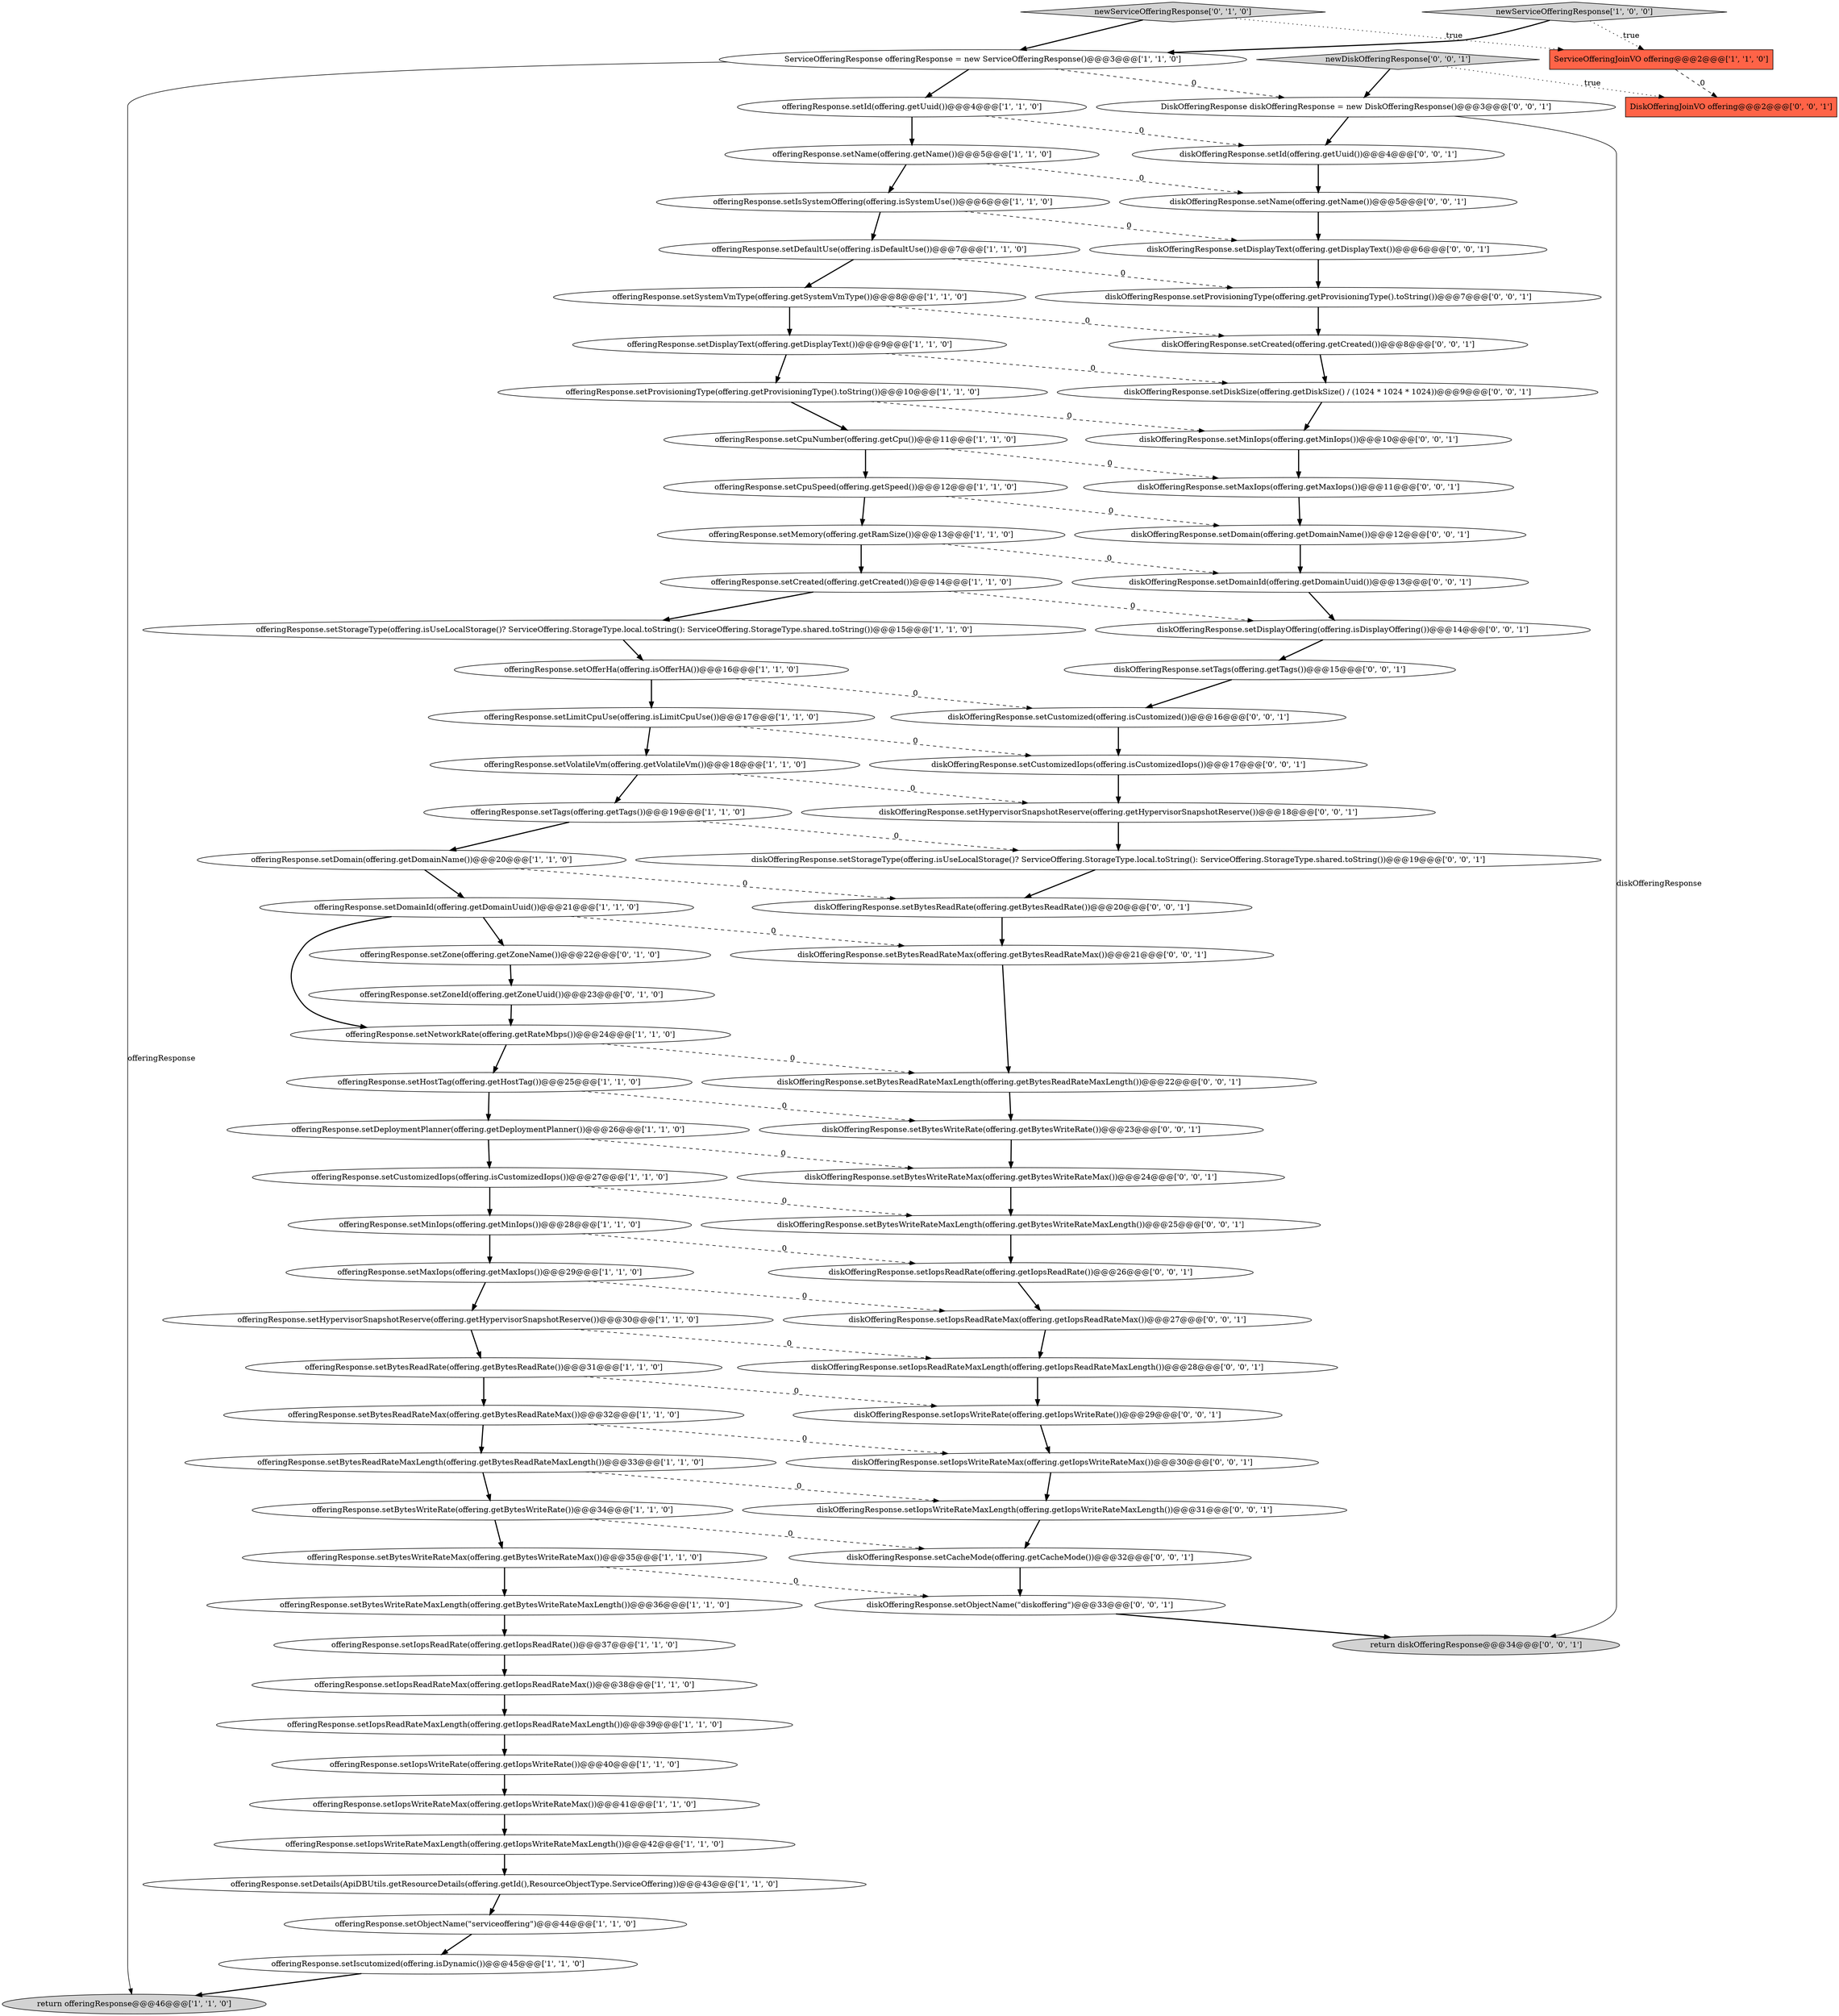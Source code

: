 digraph {
18 [style = filled, label = "offeringResponse.setCpuNumber(offering.getCpu())@@@11@@@['1', '1', '0']", fillcolor = white, shape = ellipse image = "AAA0AAABBB1BBB"];
52 [style = filled, label = "diskOfferingResponse.setDisplayText(offering.getDisplayText())@@@6@@@['0', '0', '1']", fillcolor = white, shape = ellipse image = "AAA0AAABBB3BBB"];
13 [style = filled, label = "offeringResponse.setIopsReadRate(offering.getIopsReadRate())@@@37@@@['1', '1', '0']", fillcolor = white, shape = ellipse image = "AAA0AAABBB1BBB"];
24 [style = filled, label = "offeringResponse.setBytesWriteRate(offering.getBytesWriteRate())@@@34@@@['1', '1', '0']", fillcolor = white, shape = ellipse image = "AAA0AAABBB1BBB"];
34 [style = filled, label = "offeringResponse.setCpuSpeed(offering.getSpeed())@@@12@@@['1', '1', '0']", fillcolor = white, shape = ellipse image = "AAA0AAABBB1BBB"];
47 [style = filled, label = "diskOfferingResponse.setMaxIops(offering.getMaxIops())@@@11@@@['0', '0', '1']", fillcolor = white, shape = ellipse image = "AAA0AAABBB3BBB"];
67 [style = filled, label = "diskOfferingResponse.setCacheMode(offering.getCacheMode())@@@32@@@['0', '0', '1']", fillcolor = white, shape = ellipse image = "AAA0AAABBB3BBB"];
8 [style = filled, label = "offeringResponse.setDeploymentPlanner(offering.getDeploymentPlanner())@@@26@@@['1', '1', '0']", fillcolor = white, shape = ellipse image = "AAA0AAABBB1BBB"];
7 [style = filled, label = "offeringResponse.setVolatileVm(offering.getVolatileVm())@@@18@@@['1', '1', '0']", fillcolor = white, shape = ellipse image = "AAA0AAABBB1BBB"];
73 [style = filled, label = "diskOfferingResponse.setIopsReadRate(offering.getIopsReadRate())@@@26@@@['0', '0', '1']", fillcolor = white, shape = ellipse image = "AAA0AAABBB3BBB"];
77 [style = filled, label = "diskOfferingResponse.setStorageType(offering.isUseLocalStorage()? ServiceOffering.StorageType.local.toString(): ServiceOffering.StorageType.shared.toString())@@@19@@@['0', '0', '1']", fillcolor = white, shape = ellipse image = "AAA0AAABBB3BBB"];
49 [style = filled, label = "diskOfferingResponse.setId(offering.getUuid())@@@4@@@['0', '0', '1']", fillcolor = white, shape = ellipse image = "AAA0AAABBB3BBB"];
65 [style = filled, label = "diskOfferingResponse.setName(offering.getName())@@@5@@@['0', '0', '1']", fillcolor = white, shape = ellipse image = "AAA0AAABBB3BBB"];
25 [style = filled, label = "offeringResponse.setIopsWriteRateMax(offering.getIopsWriteRateMax())@@@41@@@['1', '1', '0']", fillcolor = white, shape = ellipse image = "AAA0AAABBB1BBB"];
40 [style = filled, label = "offeringResponse.setSystemVmType(offering.getSystemVmType())@@@8@@@['1', '1', '0']", fillcolor = white, shape = ellipse image = "AAA0AAABBB1BBB"];
5 [style = filled, label = "offeringResponse.setObjectName(\"serviceoffering\")@@@44@@@['1', '1', '0']", fillcolor = white, shape = ellipse image = "AAA0AAABBB1BBB"];
20 [style = filled, label = "offeringResponse.setIopsReadRateMax(offering.getIopsReadRateMax())@@@38@@@['1', '1', '0']", fillcolor = white, shape = ellipse image = "AAA0AAABBB1BBB"];
41 [style = filled, label = "offeringResponse.setBytesReadRateMax(offering.getBytesReadRateMax())@@@32@@@['1', '1', '0']", fillcolor = white, shape = ellipse image = "AAA0AAABBB1BBB"];
53 [style = filled, label = "diskOfferingResponse.setDisplayOffering(offering.isDisplayOffering())@@@14@@@['0', '0', '1']", fillcolor = white, shape = ellipse image = "AAA0AAABBB3BBB"];
60 [style = filled, label = "diskOfferingResponse.setProvisioningType(offering.getProvisioningType().toString())@@@7@@@['0', '0', '1']", fillcolor = white, shape = ellipse image = "AAA0AAABBB3BBB"];
17 [style = filled, label = "offeringResponse.setDetails(ApiDBUtils.getResourceDetails(offering.getId(),ResourceObjectType.ServiceOffering))@@@43@@@['1', '1', '0']", fillcolor = white, shape = ellipse image = "AAA0AAABBB1BBB"];
66 [style = filled, label = "diskOfferingResponse.setIopsWriteRate(offering.getIopsWriteRate())@@@29@@@['0', '0', '1']", fillcolor = white, shape = ellipse image = "AAA0AAABBB3BBB"];
22 [style = filled, label = "offeringResponse.setCustomizedIops(offering.isCustomizedIops())@@@27@@@['1', '1', '0']", fillcolor = white, shape = ellipse image = "AAA0AAABBB1BBB"];
58 [style = filled, label = "diskOfferingResponse.setIopsWriteRateMaxLength(offering.getIopsWriteRateMaxLength())@@@31@@@['0', '0', '1']", fillcolor = white, shape = ellipse image = "AAA0AAABBB3BBB"];
16 [style = filled, label = "offeringResponse.setTags(offering.getTags())@@@19@@@['1', '1', '0']", fillcolor = white, shape = ellipse image = "AAA0AAABBB1BBB"];
12 [style = filled, label = "offeringResponse.setBytesWriteRateMaxLength(offering.getBytesWriteRateMaxLength())@@@36@@@['1', '1', '0']", fillcolor = white, shape = ellipse image = "AAA0AAABBB1BBB"];
29 [style = filled, label = "return offeringResponse@@@46@@@['1', '1', '0']", fillcolor = lightgray, shape = ellipse image = "AAA0AAABBB1BBB"];
43 [style = filled, label = "offeringResponse.setMinIops(offering.getMinIops())@@@28@@@['1', '1', '0']", fillcolor = white, shape = ellipse image = "AAA0AAABBB1BBB"];
6 [style = filled, label = "offeringResponse.setLimitCpuUse(offering.isLimitCpuUse())@@@17@@@['1', '1', '0']", fillcolor = white, shape = ellipse image = "AAA0AAABBB1BBB"];
59 [style = filled, label = "return diskOfferingResponse@@@34@@@['0', '0', '1']", fillcolor = lightgray, shape = ellipse image = "AAA0AAABBB3BBB"];
62 [style = filled, label = "diskOfferingResponse.setCustomizedIops(offering.isCustomizedIops())@@@17@@@['0', '0', '1']", fillcolor = white, shape = ellipse image = "AAA0AAABBB3BBB"];
64 [style = filled, label = "diskOfferingResponse.setBytesReadRate(offering.getBytesReadRate())@@@20@@@['0', '0', '1']", fillcolor = white, shape = ellipse image = "AAA0AAABBB3BBB"];
69 [style = filled, label = "diskOfferingResponse.setIopsReadRateMax(offering.getIopsReadRateMax())@@@27@@@['0', '0', '1']", fillcolor = white, shape = ellipse image = "AAA0AAABBB3BBB"];
48 [style = filled, label = "diskOfferingResponse.setBytesWriteRateMaxLength(offering.getBytesWriteRateMaxLength())@@@25@@@['0', '0', '1']", fillcolor = white, shape = ellipse image = "AAA0AAABBB3BBB"];
61 [style = filled, label = "DiskOfferingResponse diskOfferingResponse = new DiskOfferingResponse()@@@3@@@['0', '0', '1']", fillcolor = white, shape = ellipse image = "AAA0AAABBB3BBB"];
63 [style = filled, label = "diskOfferingResponse.setHypervisorSnapshotReserve(offering.getHypervisorSnapshotReserve())@@@18@@@['0', '0', '1']", fillcolor = white, shape = ellipse image = "AAA0AAABBB3BBB"];
72 [style = filled, label = "diskOfferingResponse.setDiskSize(offering.getDiskSize() / (1024 * 1024 * 1024))@@@9@@@['0', '0', '1']", fillcolor = white, shape = ellipse image = "AAA0AAABBB3BBB"];
45 [style = filled, label = "newServiceOfferingResponse['0', '1', '0']", fillcolor = lightgray, shape = diamond image = "AAA0AAABBB2BBB"];
50 [style = filled, label = "diskOfferingResponse.setBytesWriteRate(offering.getBytesWriteRate())@@@23@@@['0', '0', '1']", fillcolor = white, shape = ellipse image = "AAA0AAABBB3BBB"];
19 [style = filled, label = "offeringResponse.setBytesReadRate(offering.getBytesReadRate())@@@31@@@['1', '1', '0']", fillcolor = white, shape = ellipse image = "AAA0AAABBB1BBB"];
76 [style = filled, label = "diskOfferingResponse.setBytesWriteRateMax(offering.getBytesWriteRateMax())@@@24@@@['0', '0', '1']", fillcolor = white, shape = ellipse image = "AAA0AAABBB3BBB"];
57 [style = filled, label = "diskOfferingResponse.setDomain(offering.getDomainName())@@@12@@@['0', '0', '1']", fillcolor = white, shape = ellipse image = "AAA0AAABBB3BBB"];
80 [style = filled, label = "diskOfferingResponse.setIopsWriteRateMax(offering.getIopsWriteRateMax())@@@30@@@['0', '0', '1']", fillcolor = white, shape = ellipse image = "AAA0AAABBB3BBB"];
79 [style = filled, label = "diskOfferingResponse.setBytesReadRateMaxLength(offering.getBytesReadRateMaxLength())@@@22@@@['0', '0', '1']", fillcolor = white, shape = ellipse image = "AAA0AAABBB3BBB"];
15 [style = filled, label = "offeringResponse.setDomain(offering.getDomainName())@@@20@@@['1', '1', '0']", fillcolor = white, shape = ellipse image = "AAA0AAABBB1BBB"];
39 [style = filled, label = "offeringResponse.setName(offering.getName())@@@5@@@['1', '1', '0']", fillcolor = white, shape = ellipse image = "AAA0AAABBB1BBB"];
0 [style = filled, label = "offeringResponse.setHypervisorSnapshotReserve(offering.getHypervisorSnapshotReserve())@@@30@@@['1', '1', '0']", fillcolor = white, shape = ellipse image = "AAA0AAABBB1BBB"];
42 [style = filled, label = "offeringResponse.setStorageType(offering.isUseLocalStorage()? ServiceOffering.StorageType.local.toString(): ServiceOffering.StorageType.shared.toString())@@@15@@@['1', '1', '0']", fillcolor = white, shape = ellipse image = "AAA0AAABBB1BBB"];
75 [style = filled, label = "diskOfferingResponse.setObjectName(\"diskoffering\")@@@33@@@['0', '0', '1']", fillcolor = white, shape = ellipse image = "AAA0AAABBB3BBB"];
26 [style = filled, label = "offeringResponse.setBytesWriteRateMax(offering.getBytesWriteRateMax())@@@35@@@['1', '1', '0']", fillcolor = white, shape = ellipse image = "AAA0AAABBB1BBB"];
71 [style = filled, label = "diskOfferingResponse.setTags(offering.getTags())@@@15@@@['0', '0', '1']", fillcolor = white, shape = ellipse image = "AAA0AAABBB3BBB"];
4 [style = filled, label = "offeringResponse.setHostTag(offering.getHostTag())@@@25@@@['1', '1', '0']", fillcolor = white, shape = ellipse image = "AAA0AAABBB1BBB"];
32 [style = filled, label = "offeringResponse.setMaxIops(offering.getMaxIops())@@@29@@@['1', '1', '0']", fillcolor = white, shape = ellipse image = "AAA0AAABBB1BBB"];
28 [style = filled, label = "offeringResponse.setDomainId(offering.getDomainUuid())@@@21@@@['1', '1', '0']", fillcolor = white, shape = ellipse image = "AAA0AAABBB1BBB"];
21 [style = filled, label = "offeringResponse.setIsSystemOffering(offering.isSystemUse())@@@6@@@['1', '1', '0']", fillcolor = white, shape = ellipse image = "AAA0AAABBB1BBB"];
11 [style = filled, label = "offeringResponse.setIopsWriteRate(offering.getIopsWriteRate())@@@40@@@['1', '1', '0']", fillcolor = white, shape = ellipse image = "AAA0AAABBB1BBB"];
56 [style = filled, label = "diskOfferingResponse.setCreated(offering.getCreated())@@@8@@@['0', '0', '1']", fillcolor = white, shape = ellipse image = "AAA0AAABBB3BBB"];
55 [style = filled, label = "newDiskOfferingResponse['0', '0', '1']", fillcolor = lightgray, shape = diamond image = "AAA0AAABBB3BBB"];
9 [style = filled, label = "newServiceOfferingResponse['1', '0', '0']", fillcolor = lightgray, shape = diamond image = "AAA0AAABBB1BBB"];
46 [style = filled, label = "offeringResponse.setZone(offering.getZoneName())@@@22@@@['0', '1', '0']", fillcolor = white, shape = ellipse image = "AAA1AAABBB2BBB"];
36 [style = filled, label = "offeringResponse.setBytesReadRateMaxLength(offering.getBytesReadRateMaxLength())@@@33@@@['1', '1', '0']", fillcolor = white, shape = ellipse image = "AAA0AAABBB1BBB"];
54 [style = filled, label = "diskOfferingResponse.setCustomized(offering.isCustomized())@@@16@@@['0', '0', '1']", fillcolor = white, shape = ellipse image = "AAA0AAABBB3BBB"];
1 [style = filled, label = "offeringResponse.setId(offering.getUuid())@@@4@@@['1', '1', '0']", fillcolor = white, shape = ellipse image = "AAA0AAABBB1BBB"];
10 [style = filled, label = "ServiceOfferingResponse offeringResponse = new ServiceOfferingResponse()@@@3@@@['1', '1', '0']", fillcolor = white, shape = ellipse image = "AAA0AAABBB1BBB"];
44 [style = filled, label = "offeringResponse.setZoneId(offering.getZoneUuid())@@@23@@@['0', '1', '0']", fillcolor = white, shape = ellipse image = "AAA1AAABBB2BBB"];
14 [style = filled, label = "offeringResponse.setMemory(offering.getRamSize())@@@13@@@['1', '1', '0']", fillcolor = white, shape = ellipse image = "AAA0AAABBB1BBB"];
51 [style = filled, label = "diskOfferingResponse.setBytesReadRateMax(offering.getBytesReadRateMax())@@@21@@@['0', '0', '1']", fillcolor = white, shape = ellipse image = "AAA0AAABBB3BBB"];
74 [style = filled, label = "diskOfferingResponse.setMinIops(offering.getMinIops())@@@10@@@['0', '0', '1']", fillcolor = white, shape = ellipse image = "AAA0AAABBB3BBB"];
27 [style = filled, label = "offeringResponse.setCreated(offering.getCreated())@@@14@@@['1', '1', '0']", fillcolor = white, shape = ellipse image = "AAA0AAABBB1BBB"];
38 [style = filled, label = "ServiceOfferingJoinVO offering@@@2@@@['1', '1', '0']", fillcolor = tomato, shape = box image = "AAA0AAABBB1BBB"];
37 [style = filled, label = "offeringResponse.setIopsWriteRateMaxLength(offering.getIopsWriteRateMaxLength())@@@42@@@['1', '1', '0']", fillcolor = white, shape = ellipse image = "AAA0AAABBB1BBB"];
78 [style = filled, label = "DiskOfferingJoinVO offering@@@2@@@['0', '0', '1']", fillcolor = tomato, shape = box image = "AAA0AAABBB3BBB"];
68 [style = filled, label = "diskOfferingResponse.setDomainId(offering.getDomainUuid())@@@13@@@['0', '0', '1']", fillcolor = white, shape = ellipse image = "AAA0AAABBB3BBB"];
30 [style = filled, label = "offeringResponse.setDisplayText(offering.getDisplayText())@@@9@@@['1', '1', '0']", fillcolor = white, shape = ellipse image = "AAA0AAABBB1BBB"];
31 [style = filled, label = "offeringResponse.setDefaultUse(offering.isDefaultUse())@@@7@@@['1', '1', '0']", fillcolor = white, shape = ellipse image = "AAA0AAABBB1BBB"];
2 [style = filled, label = "offeringResponse.setIopsReadRateMaxLength(offering.getIopsReadRateMaxLength())@@@39@@@['1', '1', '0']", fillcolor = white, shape = ellipse image = "AAA0AAABBB1BBB"];
33 [style = filled, label = "offeringResponse.setProvisioningType(offering.getProvisioningType().toString())@@@10@@@['1', '1', '0']", fillcolor = white, shape = ellipse image = "AAA0AAABBB1BBB"];
70 [style = filled, label = "diskOfferingResponse.setIopsReadRateMaxLength(offering.getIopsReadRateMaxLength())@@@28@@@['0', '0', '1']", fillcolor = white, shape = ellipse image = "AAA0AAABBB3BBB"];
23 [style = filled, label = "offeringResponse.setOfferHa(offering.isOfferHA())@@@16@@@['1', '1', '0']", fillcolor = white, shape = ellipse image = "AAA0AAABBB1BBB"];
35 [style = filled, label = "offeringResponse.setNetworkRate(offering.getRateMbps())@@@24@@@['1', '1', '0']", fillcolor = white, shape = ellipse image = "AAA0AAABBB1BBB"];
3 [style = filled, label = "offeringResponse.setIscutomized(offering.isDynamic())@@@45@@@['1', '1', '0']", fillcolor = white, shape = ellipse image = "AAA0AAABBB1BBB"];
8->76 [style = dashed, label="0"];
33->74 [style = dashed, label="0"];
35->4 [style = bold, label=""];
46->44 [style = bold, label=""];
75->59 [style = bold, label=""];
4->8 [style = bold, label=""];
41->36 [style = bold, label=""];
26->75 [style = dashed, label="0"];
37->17 [style = bold, label=""];
38->78 [style = dashed, label="0"];
1->49 [style = dashed, label="0"];
36->24 [style = bold, label=""];
4->50 [style = dashed, label="0"];
32->0 [style = bold, label=""];
20->2 [style = bold, label=""];
23->54 [style = dashed, label="0"];
13->20 [style = bold, label=""];
55->61 [style = bold, label=""];
25->37 [style = bold, label=""];
34->14 [style = bold, label=""];
40->30 [style = bold, label=""];
18->47 [style = dashed, label="0"];
64->51 [style = bold, label=""];
70->66 [style = bold, label=""];
6->62 [style = dashed, label="0"];
7->16 [style = bold, label=""];
21->52 [style = dashed, label="0"];
0->19 [style = bold, label=""];
63->77 [style = bold, label=""];
12->13 [style = bold, label=""];
1->39 [style = bold, label=""];
35->79 [style = dashed, label="0"];
41->80 [style = dashed, label="0"];
8->22 [style = bold, label=""];
22->43 [style = bold, label=""];
34->57 [style = dashed, label="0"];
0->70 [style = dashed, label="0"];
26->12 [style = bold, label=""];
50->76 [style = bold, label=""];
24->26 [style = bold, label=""];
27->53 [style = dashed, label="0"];
15->64 [style = dashed, label="0"];
9->10 [style = bold, label=""];
43->73 [style = dashed, label="0"];
3->29 [style = bold, label=""];
11->25 [style = bold, label=""];
57->68 [style = bold, label=""];
31->60 [style = dashed, label="0"];
22->48 [style = dashed, label="0"];
61->49 [style = bold, label=""];
47->57 [style = bold, label=""];
36->58 [style = dashed, label="0"];
10->61 [style = dashed, label="0"];
7->63 [style = dashed, label="0"];
51->79 [style = bold, label=""];
43->32 [style = bold, label=""];
69->70 [style = bold, label=""];
42->23 [style = bold, label=""];
72->74 [style = bold, label=""];
61->59 [style = solid, label="diskOfferingResponse"];
27->42 [style = bold, label=""];
73->69 [style = bold, label=""];
60->56 [style = bold, label=""];
39->65 [style = dashed, label="0"];
33->18 [style = bold, label=""];
10->1 [style = bold, label=""];
65->52 [style = bold, label=""];
30->33 [style = bold, label=""];
23->6 [style = bold, label=""];
53->71 [style = bold, label=""];
76->48 [style = bold, label=""];
54->62 [style = bold, label=""];
18->34 [style = bold, label=""];
5->3 [style = bold, label=""];
66->80 [style = bold, label=""];
80->58 [style = bold, label=""];
48->73 [style = bold, label=""];
68->53 [style = bold, label=""];
32->69 [style = dashed, label="0"];
14->27 [style = bold, label=""];
79->50 [style = bold, label=""];
74->47 [style = bold, label=""];
28->35 [style = bold, label=""];
49->65 [style = bold, label=""];
71->54 [style = bold, label=""];
31->40 [style = bold, label=""];
77->64 [style = bold, label=""];
2->11 [style = bold, label=""];
14->68 [style = dashed, label="0"];
67->75 [style = bold, label=""];
40->56 [style = dashed, label="0"];
16->15 [style = bold, label=""];
39->21 [style = bold, label=""];
19->66 [style = dashed, label="0"];
44->35 [style = bold, label=""];
56->72 [style = bold, label=""];
15->28 [style = bold, label=""];
45->38 [style = dotted, label="true"];
28->46 [style = bold, label=""];
24->67 [style = dashed, label="0"];
16->77 [style = dashed, label="0"];
52->60 [style = bold, label=""];
9->38 [style = dotted, label="true"];
55->78 [style = dotted, label="true"];
28->51 [style = dashed, label="0"];
19->41 [style = bold, label=""];
10->29 [style = solid, label="offeringResponse"];
58->67 [style = bold, label=""];
6->7 [style = bold, label=""];
21->31 [style = bold, label=""];
17->5 [style = bold, label=""];
45->10 [style = bold, label=""];
30->72 [style = dashed, label="0"];
62->63 [style = bold, label=""];
}
